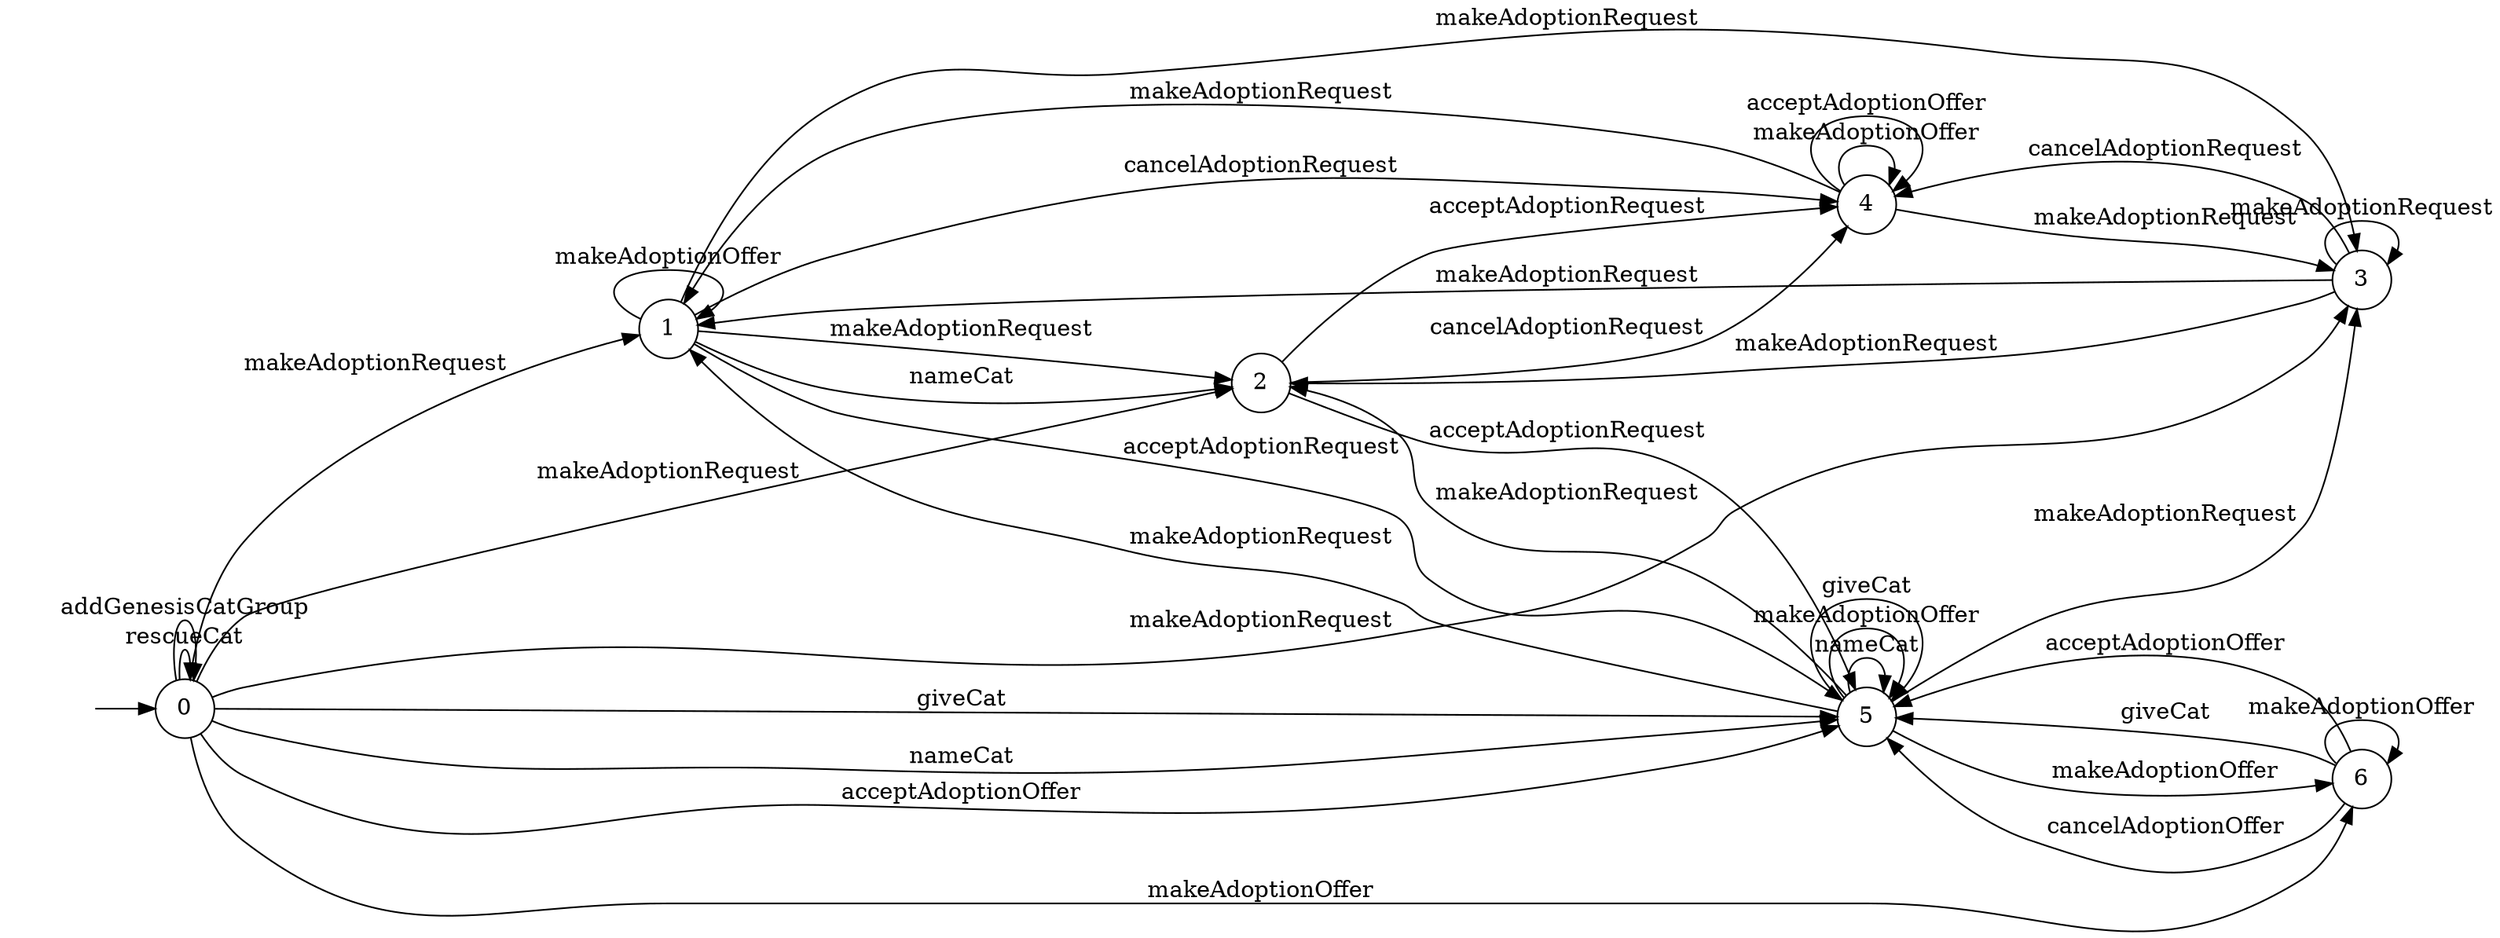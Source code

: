 digraph "./InvConPlus/Dapp-Automata-data/result/model/0x60cd862c9c687a9de49aecdc3a99b74a4fc54ab6/MoonCatRescue/FSM-5" {
	graph [rankdir=LR]
	"" [label="" shape=plaintext]
	0 [label=0 shape=circle]
	1 [label=1 shape=circle]
	2 [label=2 shape=circle]
	6 [label=6 shape=circle]
	4 [label=4 shape=circle]
	5 [label=5 shape=circle]
	3 [label=3 shape=circle]
	"" -> 0 [label=""]
	0 -> 0 [label=rescueCat]
	0 -> 5 [label=nameCat]
	0 -> 6 [label=makeAdoptionOffer]
	0 -> 5 [label=acceptAdoptionOffer]
	0 -> 5 [label=giveCat]
	0 -> 1 [label=makeAdoptionRequest]
	0 -> 3 [label=makeAdoptionRequest]
	0 -> 2 [label=makeAdoptionRequest]
	0 -> 0 [label=addGenesisCatGroup]
	3 -> 1 [label=makeAdoptionRequest]
	3 -> 3 [label=makeAdoptionRequest]
	3 -> 2 [label=makeAdoptionRequest]
	3 -> 4 [label=cancelAdoptionRequest]
	4 -> 4 [label=makeAdoptionOffer]
	4 -> 4 [label=acceptAdoptionOffer]
	4 -> 1 [label=makeAdoptionRequest]
	4 -> 3 [label=makeAdoptionRequest]
	1 -> 2 [label=nameCat]
	1 -> 1 [label=makeAdoptionOffer]
	1 -> 3 [label=makeAdoptionRequest]
	1 -> 2 [label=makeAdoptionRequest]
	1 -> 5 [label=acceptAdoptionRequest]
	1 -> 4 [label=cancelAdoptionRequest]
	6 -> 6 [label=makeAdoptionOffer]
	6 -> 5 [label=cancelAdoptionOffer]
	6 -> 5 [label=acceptAdoptionOffer]
	6 -> 5 [label=giveCat]
	5 -> 5 [label=nameCat]
	5 -> 6 [label=makeAdoptionOffer]
	5 -> 5 [label=makeAdoptionOffer]
	5 -> 5 [label=giveCat]
	5 -> 1 [label=makeAdoptionRequest]
	5 -> 3 [label=makeAdoptionRequest]
	5 -> 2 [label=makeAdoptionRequest]
	2 -> 4 [label=acceptAdoptionRequest]
	2 -> 5 [label=acceptAdoptionRequest]
	2 -> 4 [label=cancelAdoptionRequest]
}
